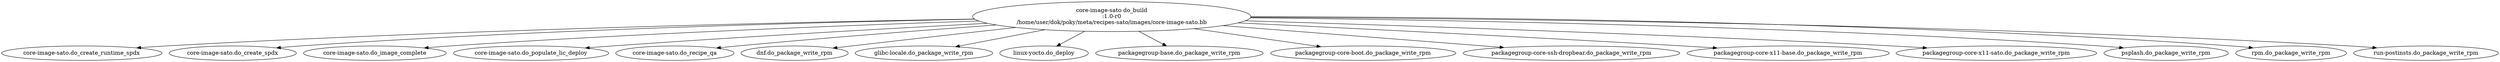 digraph depends {
"core-image-sato.do_build" [label="core-image-sato do_build\n:1.0-r0\n/home/user/dok/poky/meta/recipes-sato/images/core-image-sato.bb"]
"core-image-sato.do_build" -> "core-image-sato.do_create_runtime_spdx"
"core-image-sato.do_build" -> "core-image-sato.do_create_spdx"
"core-image-sato.do_build" -> "core-image-sato.do_image_complete"
"core-image-sato.do_build" -> "core-image-sato.do_populate_lic_deploy"
"core-image-sato.do_build" -> "core-image-sato.do_recipe_qa"
"core-image-sato.do_build" -> "dnf.do_package_write_rpm"
"core-image-sato.do_build" -> "glibc-locale.do_package_write_rpm"
"core-image-sato.do_build" -> "linux-yocto.do_deploy"
"core-image-sato.do_build" -> "packagegroup-base.do_package_write_rpm"
"core-image-sato.do_build" -> "packagegroup-core-boot.do_package_write_rpm"
"core-image-sato.do_build" -> "packagegroup-core-ssh-dropbear.do_package_write_rpm"
"core-image-sato.do_build" -> "packagegroup-core-x11-base.do_package_write_rpm"
"core-image-sato.do_build" -> "packagegroup-core-x11-sato.do_package_write_rpm"
"core-image-sato.do_build" -> "psplash.do_package_write_rpm"
"core-image-sato.do_build" -> "rpm.do_package_write_rpm"
"core-image-sato.do_build" -> "run-postinsts.do_package_write_rpm"
}
